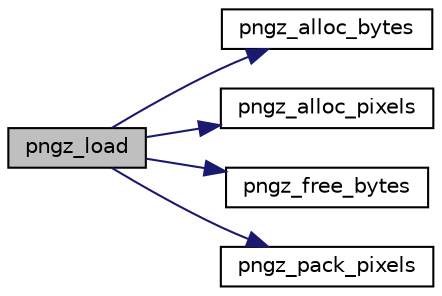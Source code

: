 digraph "pngz_load"
{
 // LATEX_PDF_SIZE
  edge [fontname="Helvetica",fontsize="10",labelfontname="Helvetica",labelfontsize="10"];
  node [fontname="Helvetica",fontsize="10",shape=record];
  rankdir="LR";
  Node1 [label="pngz_load",height=0.2,width=0.4,color="black", fillcolor="grey75", style="filled", fontcolor="black",tooltip="load a pngz object into memory"];
  Node1 -> Node2 [color="midnightblue",fontsize="10",style="solid",fontname="Helvetica"];
  Node2 [label="pngz_alloc_bytes",height=0.2,width=0.4,color="black", fillcolor="white", style="filled",URL="$pngz_8c.html#a3954d462ebff7dd0ef37211c3094d86b",tooltip="allocate raw pixel byte buffer."];
  Node1 -> Node3 [color="midnightblue",fontsize="10",style="solid",fontname="Helvetica"];
  Node3 [label="pngz_alloc_pixels",height=0.2,width=0.4,color="black", fillcolor="white", style="filled",URL="$pngz_8c.html#a6ded83ee3ef265fc8c5eb0ce1d9bd037",tooltip="allocate a pixel buffer."];
  Node1 -> Node4 [color="midnightblue",fontsize="10",style="solid",fontname="Helvetica"];
  Node4 [label="pngz_free_bytes",height=0.2,width=0.4,color="black", fillcolor="white", style="filled",URL="$pngz_8c.html#a22abfe1d65981b053fbc8f82e01b6bdd",tooltip="safely free pixel buffer."];
  Node1 -> Node5 [color="midnightblue",fontsize="10",style="solid",fontname="Helvetica"];
  Node5 [label="pngz_pack_pixels",height=0.2,width=0.4,color="black", fillcolor="white", style="filled",URL="$pngz_8c.html#ae2fb5d2a3493c3c815e7587c129f1e6c",tooltip="pack pixels with bytes."];
}
